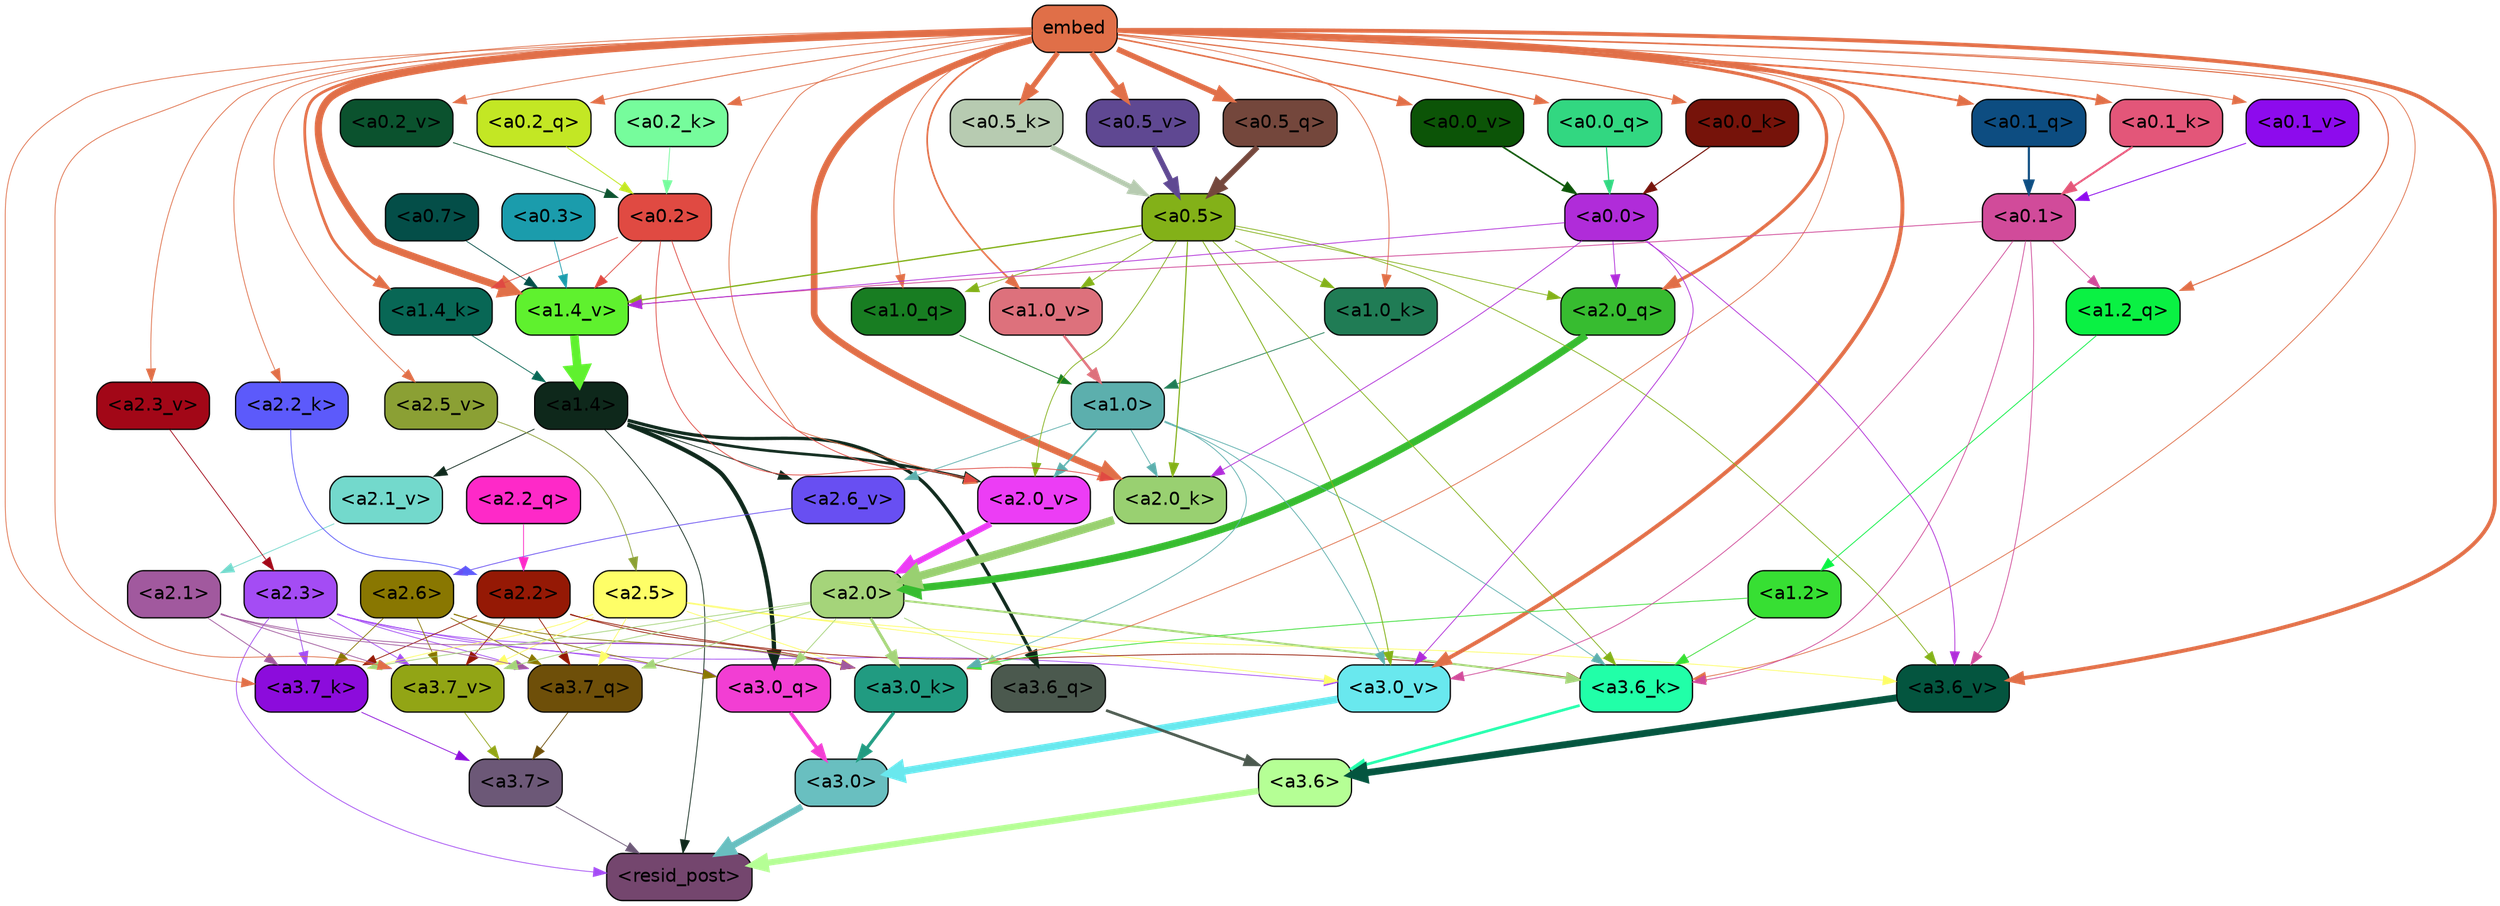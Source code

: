 strict digraph "" {
	graph [bgcolor=transparent,
		layout=dot,
		overlap=false,
		splines=true
	];
	"<a3.7>"	[color=black,
		fillcolor="#6c5877",
		fontname=Helvetica,
		shape=box,
		style="filled, rounded"];
	"<resid_post>"	[color=black,
		fillcolor="#74466e",
		fontname=Helvetica,
		shape=box,
		style="filled, rounded"];
	"<a3.7>" -> "<resid_post>"	[color="#6c5877",
		penwidth=0.6];
	"<a3.6>"	[color=black,
		fillcolor="#b5ff95",
		fontname=Helvetica,
		shape=box,
		style="filled, rounded"];
	"<a3.6>" -> "<resid_post>"	[color="#b5ff95",
		penwidth=4.753257989883423];
	"<a3.0>"	[color=black,
		fillcolor="#69bfc0",
		fontname=Helvetica,
		shape=box,
		style="filled, rounded"];
	"<a3.0>" -> "<resid_post>"	[color="#69bfc0",
		penwidth=4.90053927898407];
	"<a2.3>"	[color=black,
		fillcolor="#a44cf4",
		fontname=Helvetica,
		shape=box,
		style="filled, rounded"];
	"<a2.3>" -> "<resid_post>"	[color="#a44cf4",
		penwidth=0.6];
	"<a3.7_q>"	[color=black,
		fillcolor="#6e4f09",
		fontname=Helvetica,
		shape=box,
		style="filled, rounded"];
	"<a2.3>" -> "<a3.7_q>"	[color="#a44cf4",
		penwidth=0.6];
	"<a3.0_q>"	[color=black,
		fillcolor="#f23ed3",
		fontname=Helvetica,
		shape=box,
		style="filled, rounded"];
	"<a2.3>" -> "<a3.0_q>"	[color="#a44cf4",
		penwidth=0.6];
	"<a3.7_k>"	[color=black,
		fillcolor="#8c0cdc",
		fontname=Helvetica,
		shape=box,
		style="filled, rounded"];
	"<a2.3>" -> "<a3.7_k>"	[color="#a44cf4",
		penwidth=0.6];
	"<a3.0_k>"	[color=black,
		fillcolor="#219b81",
		fontname=Helvetica,
		shape=box,
		style="filled, rounded"];
	"<a2.3>" -> "<a3.0_k>"	[color="#a44cf4",
		penwidth=0.6];
	"<a3.7_v>"	[color=black,
		fillcolor="#92a515",
		fontname=Helvetica,
		shape=box,
		style="filled, rounded"];
	"<a2.3>" -> "<a3.7_v>"	[color="#a44cf4",
		penwidth=0.6];
	"<a3.0_v>"	[color=black,
		fillcolor="#69e8ee",
		fontname=Helvetica,
		shape=box,
		style="filled, rounded"];
	"<a2.3>" -> "<a3.0_v>"	[color="#a44cf4",
		penwidth=0.6];
	"<a1.4>"	[color=black,
		fillcolor="#0e281b",
		fontname=Helvetica,
		shape=box,
		style="filled, rounded"];
	"<a1.4>" -> "<resid_post>"	[color="#0e281b",
		penwidth=0.6];
	"<a3.6_q>"	[color=black,
		fillcolor="#4b594e",
		fontname=Helvetica,
		shape=box,
		style="filled, rounded"];
	"<a1.4>" -> "<a3.6_q>"	[color="#0e281b",
		penwidth=2.5149343013763428];
	"<a1.4>" -> "<a3.0_q>"	[color="#0e281b",
		penwidth=3.2760138511657715];
	"<a2.6_v>"	[color=black,
		fillcolor="#684ff2",
		fontname=Helvetica,
		shape=box,
		style="filled, rounded"];
	"<a1.4>" -> "<a2.6_v>"	[color="#0e281b",
		penwidth=0.6];
	"<a2.1_v>"	[color=black,
		fillcolor="#73d9cc",
		fontname=Helvetica,
		shape=box,
		style="filled, rounded"];
	"<a1.4>" -> "<a2.1_v>"	[color="#0e281b",
		penwidth=0.6];
	"<a2.0_v>"	[color=black,
		fillcolor="#ec3df5",
		fontname=Helvetica,
		shape=box,
		style="filled, rounded"];
	"<a1.4>" -> "<a2.0_v>"	[color="#0e281b",
		penwidth=2.0870713144540787];
	"<a3.7_q>" -> "<a3.7>"	[color="#6e4f09",
		penwidth=0.6];
	"<a3.6_q>" -> "<a3.6>"	[color="#4b594e",
		penwidth=2.091020345687866];
	"<a3.0_q>" -> "<a3.0>"	[color="#f23ed3",
		penwidth=2.7421876192092896];
	"<a3.7_k>" -> "<a3.7>"	[color="#8c0cdc",
		penwidth=0.6];
	"<a3.6_k>"	[color=black,
		fillcolor="#21ffa8",
		fontname=Helvetica,
		shape=box,
		style="filled, rounded"];
	"<a3.6_k>" -> "<a3.6>"	[color="#21ffa8",
		penwidth=2.048597991466522];
	"<a3.0_k>" -> "<a3.0>"	[color="#219b81",
		penwidth=2.476402521133423];
	"<a3.7_v>" -> "<a3.7>"	[color="#92a515",
		penwidth=0.6];
	"<a3.6_v>"	[color=black,
		fillcolor="#04553f",
		fontname=Helvetica,
		shape=box,
		style="filled, rounded"];
	"<a3.6_v>" -> "<a3.6>"	[color="#04553f",
		penwidth=5.2550448179244995];
	"<a3.0_v>" -> "<a3.0>"	[color="#69e8ee",
		penwidth=5.652270674705505];
	"<a2.6>"	[color=black,
		fillcolor="#897701",
		fontname=Helvetica,
		shape=box,
		style="filled, rounded"];
	"<a2.6>" -> "<a3.7_q>"	[color="#897701",
		penwidth=0.6];
	"<a2.6>" -> "<a3.0_q>"	[color="#897701",
		penwidth=0.6];
	"<a2.6>" -> "<a3.7_k>"	[color="#897701",
		penwidth=0.6];
	"<a2.6>" -> "<a3.0_k>"	[color="#897701",
		penwidth=0.6];
	"<a2.6>" -> "<a3.7_v>"	[color="#897701",
		penwidth=0.6];
	"<a2.5>"	[color=black,
		fillcolor="#fefe67",
		fontname=Helvetica,
		shape=box,
		style="filled, rounded"];
	"<a2.5>" -> "<a3.7_q>"	[color="#fefe67",
		penwidth=0.6];
	"<a2.5>" -> "<a3.7_k>"	[color="#fefe67",
		penwidth=0.6];
	"<a2.5>" -> "<a3.0_k>"	[color="#fefe67",
		penwidth=0.6];
	"<a2.5>" -> "<a3.7_v>"	[color="#fefe67",
		penwidth=0.6];
	"<a2.5>" -> "<a3.6_v>"	[color="#fefe67",
		penwidth=0.6];
	"<a2.5>" -> "<a3.0_v>"	[color="#fefe67",
		penwidth=0.6];
	"<a2.2>"	[color=black,
		fillcolor="#951905",
		fontname=Helvetica,
		shape=box,
		style="filled, rounded"];
	"<a2.2>" -> "<a3.7_q>"	[color="#951905",
		penwidth=0.6];
	"<a2.2>" -> "<a3.7_k>"	[color="#951905",
		penwidth=0.6];
	"<a2.2>" -> "<a3.6_k>"	[color="#951905",
		penwidth=0.6];
	"<a2.2>" -> "<a3.0_k>"	[color="#951905",
		penwidth=0.6];
	"<a2.2>" -> "<a3.7_v>"	[color="#951905",
		penwidth=0.6];
	"<a2.1>"	[color=black,
		fillcolor="#a1599e",
		fontname=Helvetica,
		shape=box,
		style="filled, rounded"];
	"<a2.1>" -> "<a3.7_q>"	[color="#a1599e",
		penwidth=0.6];
	"<a2.1>" -> "<a3.7_k>"	[color="#a1599e",
		penwidth=0.6];
	"<a2.1>" -> "<a3.0_k>"	[color="#a1599e",
		penwidth=0.6];
	"<a2.1>" -> "<a3.7_v>"	[color="#a1599e",
		penwidth=0.6];
	"<a2.0>"	[color=black,
		fillcolor="#a5d47a",
		fontname=Helvetica,
		shape=box,
		style="filled, rounded"];
	"<a2.0>" -> "<a3.7_q>"	[color="#a5d47a",
		penwidth=0.6];
	"<a2.0>" -> "<a3.6_q>"	[color="#a5d47a",
		penwidth=0.6];
	"<a2.0>" -> "<a3.0_q>"	[color="#a5d47a",
		penwidth=0.6];
	"<a2.0>" -> "<a3.7_k>"	[color="#a5d47a",
		penwidth=0.6];
	"<a2.0>" -> "<a3.6_k>"	[color="#a5d47a",
		penwidth=1.5290023684501648];
	"<a2.0>" -> "<a3.0_k>"	[color="#a5d47a",
		penwidth=2.2635570764541626];
	"<a2.0>" -> "<a3.7_v>"	[color="#a5d47a",
		penwidth=0.6];
	embed	[color=black,
		fillcolor="#e06f48",
		fontname=Helvetica,
		shape=box,
		style="filled, rounded"];
	embed -> "<a3.7_k>"	[color="#e06f48",
		penwidth=0.6];
	embed -> "<a3.6_k>"	[color="#e06f48",
		penwidth=0.6];
	embed -> "<a3.0_k>"	[color="#e06f48",
		penwidth=0.6];
	embed -> "<a3.7_v>"	[color="#e06f48",
		penwidth=0.6];
	embed -> "<a3.6_v>"	[color="#e06f48",
		penwidth=2.9556376338005066];
	embed -> "<a3.0_v>"	[color="#e06f48",
		penwidth=2.972973108291626];
	"<a2.0_q>"	[color=black,
		fillcolor="#37bc30",
		fontname=Helvetica,
		shape=box,
		style="filled, rounded"];
	embed -> "<a2.0_q>"	[color="#e06f48",
		penwidth=2.522909115999937];
	"<a2.2_k>"	[color=black,
		fillcolor="#5c5afb",
		fontname=Helvetica,
		shape=box,
		style="filled, rounded"];
	embed -> "<a2.2_k>"	[color="#e06f48",
		penwidth=0.6];
	"<a2.0_k>"	[color=black,
		fillcolor="#99d071",
		fontname=Helvetica,
		shape=box,
		style="filled, rounded"];
	embed -> "<a2.0_k>"	[color="#e06f48",
		penwidth=5.094568967819214];
	"<a2.5_v>"	[color=black,
		fillcolor="#8ba034",
		fontname=Helvetica,
		shape=box,
		style="filled, rounded"];
	embed -> "<a2.5_v>"	[color="#e06f48",
		penwidth=0.6];
	"<a2.3_v>"	[color=black,
		fillcolor="#a20717",
		fontname=Helvetica,
		shape=box,
		style="filled, rounded"];
	embed -> "<a2.3_v>"	[color="#e06f48",
		penwidth=0.6];
	embed -> "<a2.0_v>"	[color="#e06f48",
		penwidth=0.6];
	"<a1.2_q>"	[color=black,
		fillcolor="#0af143",
		fontname=Helvetica,
		shape=box,
		style="filled, rounded"];
	embed -> "<a1.2_q>"	[color="#e06f48",
		penwidth=0.8520002365112305];
	"<a1.0_q>"	[color=black,
		fillcolor="#187d22",
		fontname=Helvetica,
		shape=box,
		style="filled, rounded"];
	embed -> "<a1.0_q>"	[color="#e06f48",
		penwidth=0.6];
	"<a1.4_k>"	[color=black,
		fillcolor="#086755",
		fontname=Helvetica,
		shape=box,
		style="filled, rounded"];
	embed -> "<a1.4_k>"	[color="#e06f48",
		penwidth=2.115079402923584];
	"<a1.0_k>"	[color=black,
		fillcolor="#207c55",
		fontname=Helvetica,
		shape=box,
		style="filled, rounded"];
	embed -> "<a1.0_k>"	[color="#e06f48",
		penwidth=0.6];
	"<a1.4_v>"	[color=black,
		fillcolor="#5ff12e",
		fontname=Helvetica,
		shape=box,
		style="filled, rounded"];
	embed -> "<a1.4_v>"	[color="#e06f48",
		penwidth=5.504090070724487];
	"<a1.0_v>"	[color=black,
		fillcolor="#dd717c",
		fontname=Helvetica,
		shape=box,
		style="filled, rounded"];
	embed -> "<a1.0_v>"	[color="#e06f48",
		penwidth=1.2935692071914673];
	"<a0.5_q>"	[color=black,
		fillcolor="#74473c",
		fontname=Helvetica,
		shape=box,
		style="filled, rounded"];
	embed -> "<a0.5_q>"	[color="#e06f48",
		penwidth=4.263764560222626];
	"<a0.2_q>"	[color=black,
		fillcolor="#c3e724",
		fontname=Helvetica,
		shape=box,
		style="filled, rounded"];
	embed -> "<a0.2_q>"	[color="#e06f48",
		penwidth=0.6822733879089355];
	"<a0.1_q>"	[color=black,
		fillcolor="#0d4d81",
		fontname=Helvetica,
		shape=box,
		style="filled, rounded"];
	embed -> "<a0.1_q>"	[color="#e06f48",
		penwidth=1.6176519393920898];
	"<a0.0_q>"	[color=black,
		fillcolor="#32d781",
		fontname=Helvetica,
		shape=box,
		style="filled, rounded"];
	embed -> "<a0.0_q>"	[color="#e06f48",
		penwidth=0.9359030723571777];
	"<a0.5_k>"	[color=black,
		fillcolor="#b7cbb1",
		fontname=Helvetica,
		shape=box,
		style="filled, rounded"];
	embed -> "<a0.5_k>"	[color="#e06f48",
		penwidth=3.851005434989929];
	"<a0.2_k>"	[color=black,
		fillcolor="#76fc9c",
		fontname=Helvetica,
		shape=box,
		style="filled, rounded"];
	embed -> "<a0.2_k>"	[color="#e06f48",
		penwidth=0.6];
	"<a0.1_k>"	[color=black,
		fillcolor="#e35679",
		fontname=Helvetica,
		shape=box,
		style="filled, rounded"];
	embed -> "<a0.1_k>"	[color="#e06f48",
		penwidth=1.5319340229034424];
	"<a0.0_k>"	[color=black,
		fillcolor="#76130a",
		fontname=Helvetica,
		shape=box,
		style="filled, rounded"];
	embed -> "<a0.0_k>"	[color="#e06f48",
		penwidth=0.8205299377441406];
	"<a0.5_v>"	[color=black,
		fillcolor="#5f4892",
		fontname=Helvetica,
		shape=box,
		style="filled, rounded"];
	embed -> "<a0.5_v>"	[color="#e06f48",
		penwidth=4.012355327606201];
	"<a0.2_v>"	[color=black,
		fillcolor="#0b522e",
		fontname=Helvetica,
		shape=box,
		style="filled, rounded"];
	embed -> "<a0.2_v>"	[color="#e06f48",
		penwidth=0.6];
	"<a0.1_v>"	[color=black,
		fillcolor="#8d0bed",
		fontname=Helvetica,
		shape=box,
		style="filled, rounded"];
	embed -> "<a0.1_v>"	[color="#e06f48",
		penwidth=0.6730842590332031];
	"<a0.0_v>"	[color=black,
		fillcolor="#0c5407",
		fontname=Helvetica,
		shape=box,
		style="filled, rounded"];
	embed -> "<a0.0_v>"	[color="#e06f48",
		penwidth=1.2175352573394775];
	"<a1.2>"	[color=black,
		fillcolor="#37df33",
		fontname=Helvetica,
		shape=box,
		style="filled, rounded"];
	"<a1.2>" -> "<a3.6_k>"	[color="#37df33",
		penwidth=0.6];
	"<a1.2>" -> "<a3.0_k>"	[color="#37df33",
		penwidth=0.6];
	"<a1.0>"	[color=black,
		fillcolor="#5cafad",
		fontname=Helvetica,
		shape=box,
		style="filled, rounded"];
	"<a1.0>" -> "<a3.6_k>"	[color="#5cafad",
		penwidth=0.6];
	"<a1.0>" -> "<a3.0_k>"	[color="#5cafad",
		penwidth=0.6];
	"<a1.0>" -> "<a3.0_v>"	[color="#5cafad",
		penwidth=0.6];
	"<a1.0>" -> "<a2.0_k>"	[color="#5cafad",
		penwidth=0.6];
	"<a1.0>" -> "<a2.6_v>"	[color="#5cafad",
		penwidth=0.6];
	"<a1.0>" -> "<a2.0_v>"	[color="#5cafad",
		penwidth=1.2152502536773682];
	"<a0.5>"	[color=black,
		fillcolor="#83b118",
		fontname=Helvetica,
		shape=box,
		style="filled, rounded"];
	"<a0.5>" -> "<a3.6_k>"	[color="#83b118",
		penwidth=0.6];
	"<a0.5>" -> "<a3.6_v>"	[color="#83b118",
		penwidth=0.6];
	"<a0.5>" -> "<a3.0_v>"	[color="#83b118",
		penwidth=0.6790935099124908];
	"<a0.5>" -> "<a2.0_q>"	[color="#83b118",
		penwidth=0.6];
	"<a0.5>" -> "<a2.0_k>"	[color="#83b118",
		penwidth=0.8835153579711914];
	"<a0.5>" -> "<a2.0_v>"	[color="#83b118",
		penwidth=0.6];
	"<a0.5>" -> "<a1.0_q>"	[color="#83b118",
		penwidth=0.6];
	"<a0.5>" -> "<a1.0_k>"	[color="#83b118",
		penwidth=0.6];
	"<a0.5>" -> "<a1.4_v>"	[color="#83b118",
		penwidth=1.022335171699524];
	"<a0.5>" -> "<a1.0_v>"	[color="#83b118",
		penwidth=0.6];
	"<a0.1>"	[color=black,
		fillcolor="#d14b9a",
		fontname=Helvetica,
		shape=box,
		style="filled, rounded"];
	"<a0.1>" -> "<a3.6_k>"	[color="#d14b9a",
		penwidth=0.6];
	"<a0.1>" -> "<a3.6_v>"	[color="#d14b9a",
		penwidth=0.6];
	"<a0.1>" -> "<a3.0_v>"	[color="#d14b9a",
		penwidth=0.6];
	"<a0.1>" -> "<a1.2_q>"	[color="#d14b9a",
		penwidth=0.6];
	"<a0.1>" -> "<a1.4_v>"	[color="#d14b9a",
		penwidth=0.6438122987747192];
	"<a0.0>"	[color=black,
		fillcolor="#b02cd9",
		fontname=Helvetica,
		shape=box,
		style="filled, rounded"];
	"<a0.0>" -> "<a3.6_v>"	[color="#b02cd9",
		penwidth=0.6];
	"<a0.0>" -> "<a3.0_v>"	[color="#b02cd9",
		penwidth=0.6];
	"<a0.0>" -> "<a2.0_q>"	[color="#b02cd9",
		penwidth=0.6];
	"<a0.0>" -> "<a2.0_k>"	[color="#b02cd9",
		penwidth=0.6];
	"<a0.0>" -> "<a1.4_v>"	[color="#b02cd9",
		penwidth=0.6];
	"<a2.2_q>"	[color=black,
		fillcolor="#fe29c8",
		fontname=Helvetica,
		shape=box,
		style="filled, rounded"];
	"<a2.2_q>" -> "<a2.2>"	[color="#fe29c8",
		penwidth=0.6];
	"<a2.0_q>" -> "<a2.0>"	[color="#37bc30",
		penwidth=5.557696580886841];
	"<a2.2_k>" -> "<a2.2>"	[color="#5c5afb",
		penwidth=0.6];
	"<a2.0_k>" -> "<a2.0>"	[color="#99d071",
		penwidth=6.320472955703735];
	"<a2.6_v>" -> "<a2.6>"	[color="#684ff2",
		penwidth=0.6];
	"<a2.5_v>" -> "<a2.5>"	[color="#8ba034",
		penwidth=0.6];
	"<a2.3_v>" -> "<a2.3>"	[color="#a20717",
		penwidth=0.6];
	"<a2.1_v>" -> "<a2.1>"	[color="#73d9cc",
		penwidth=0.6];
	"<a2.0_v>" -> "<a2.0>"	[color="#ec3df5",
		penwidth=4.611755967140198];
	"<a0.2>"	[color=black,
		fillcolor="#e04a42",
		fontname=Helvetica,
		shape=box,
		style="filled, rounded"];
	"<a0.2>" -> "<a2.0_k>"	[color="#e04a42",
		penwidth=0.6];
	"<a0.2>" -> "<a2.0_v>"	[color="#e04a42",
		penwidth=0.6];
	"<a0.2>" -> "<a1.4_k>"	[color="#e04a42",
		penwidth=0.6];
	"<a0.2>" -> "<a1.4_v>"	[color="#e04a42",
		penwidth=0.6];
	"<a1.2_q>" -> "<a1.2>"	[color="#0af143",
		penwidth=0.6145738363265991];
	"<a1.0_q>" -> "<a1.0>"	[color="#187d22",
		penwidth=0.6];
	"<a1.4_k>" -> "<a1.4>"	[color="#086755",
		penwidth=0.6];
	"<a1.0_k>" -> "<a1.0>"	[color="#207c55",
		penwidth=0.6];
	"<a1.4_v>" -> "<a1.4>"	[color="#5ff12e",
		penwidth=6.5241758823394775];
	"<a1.0_v>" -> "<a1.0>"	[color="#dd717c",
		penwidth=1.8809151649475098];
	"<a0.7>"	[color=black,
		fillcolor="#044e48",
		fontname=Helvetica,
		shape=box,
		style="filled, rounded"];
	"<a0.7>" -> "<a1.4_v>"	[color="#044e48",
		penwidth=0.6];
	"<a0.3>"	[color=black,
		fillcolor="#1b9cac",
		fontname=Helvetica,
		shape=box,
		style="filled, rounded"];
	"<a0.3>" -> "<a1.4_v>"	[color="#1b9cac",
		penwidth=0.6];
	"<a0.5_q>" -> "<a0.5>"	[color="#74473c",
		penwidth=4.2370394468307495];
	"<a0.2_q>" -> "<a0.2>"	[color="#c3e724",
		penwidth=0.6822714805603027];
	"<a0.1_q>" -> "<a0.1>"	[color="#0d4d81",
		penwidth=1.6176555156707764];
	"<a0.0_q>" -> "<a0.0>"	[color="#32d781",
		penwidth=0.9359095096588135];
	"<a0.5_k>" -> "<a0.5>"	[color="#b7cbb1",
		penwidth=3.8599258065223694];
	"<a0.2_k>" -> "<a0.2>"	[color="#76fc9c",
		penwidth=0.6];
	"<a0.1_k>" -> "<a0.1>"	[color="#e35679",
		penwidth=1.5140717029571533];
	"<a0.0_k>" -> "<a0.0>"	[color="#76130a",
		penwidth=0.8258748054504395];
	"<a0.5_v>" -> "<a0.5>"	[color="#5f4892",
		penwidth=4.0173709988594055];
	"<a0.2_v>" -> "<a0.2>"	[color="#0b522e",
		penwidth=0.6];
	"<a0.1_v>" -> "<a0.1>"	[color="#8d0bed",
		penwidth=0.6690568923950195];
	"<a0.0_v>" -> "<a0.0>"	[color="#0c5407",
		penwidth=1.2524418830871582];
}
